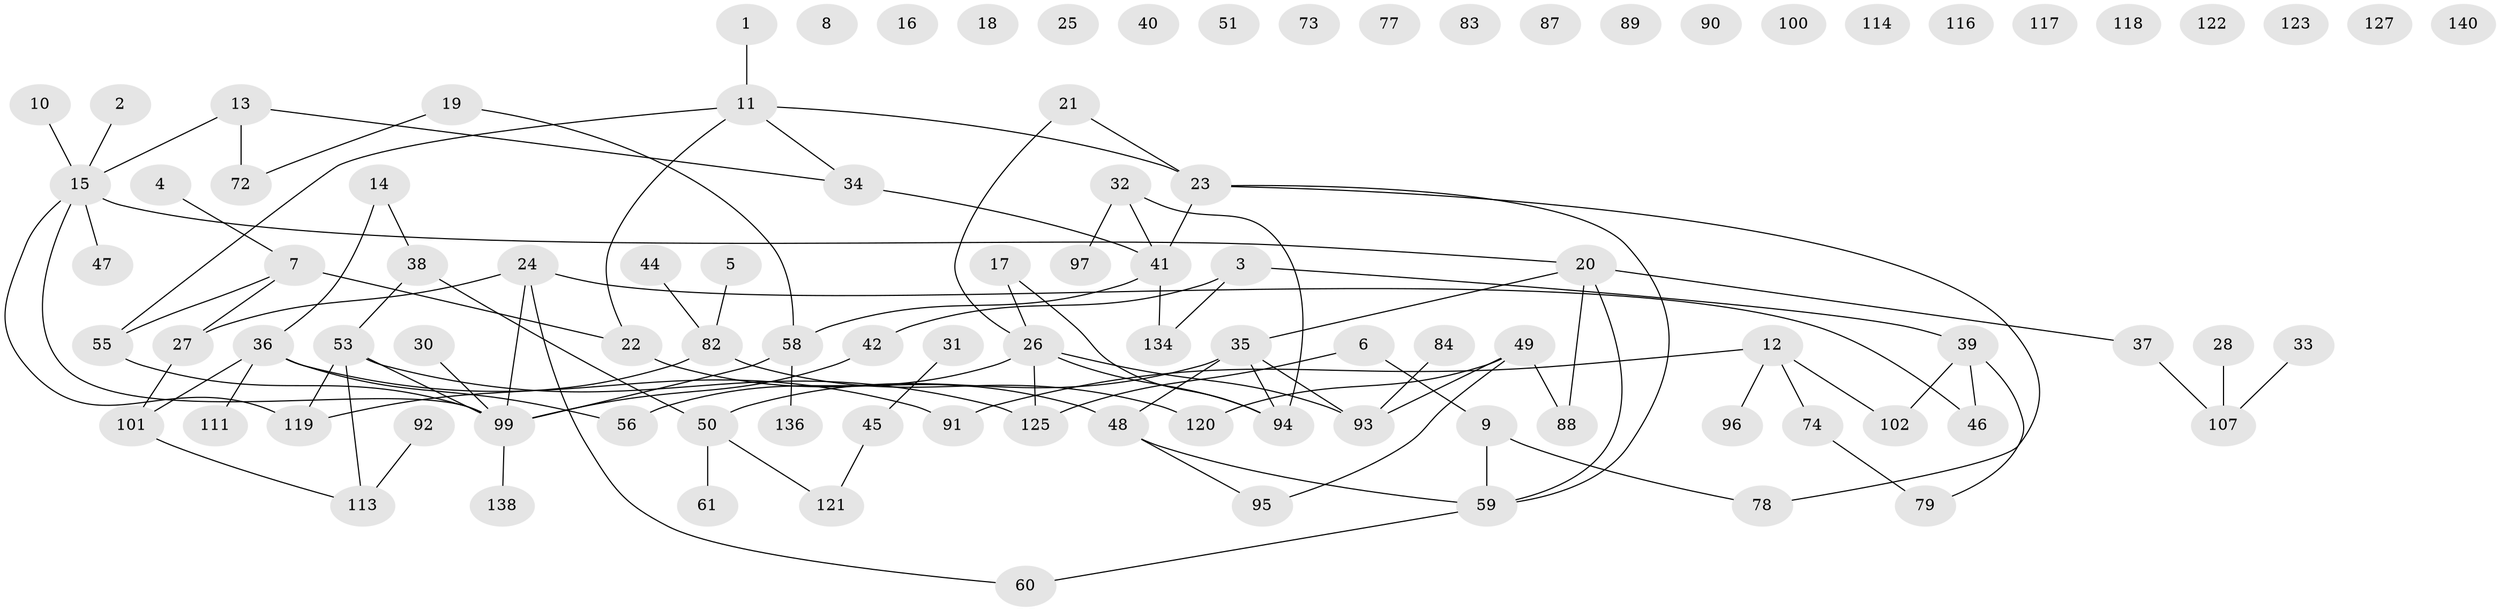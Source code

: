 // Generated by graph-tools (version 1.1) at 2025/23/03/03/25 07:23:29]
// undirected, 98 vertices, 105 edges
graph export_dot {
graph [start="1"]
  node [color=gray90,style=filled];
  1;
  2;
  3;
  4;
  5 [super="+29"];
  6 [super="+128"];
  7 [super="+130"];
  8;
  9 [super="+63"];
  10;
  11 [super="+106"];
  12 [super="+103"];
  13 [super="+65"];
  14 [super="+104"];
  15 [super="+64"];
  16;
  17;
  18;
  19 [super="+76"];
  20 [super="+139"];
  21;
  22 [super="+86"];
  23 [super="+52"];
  24 [super="+43"];
  25;
  26 [super="+62"];
  27 [super="+54"];
  28;
  30;
  31;
  32 [super="+75"];
  33;
  34;
  35 [super="+68"];
  36 [super="+81"];
  37;
  38;
  39 [super="+66"];
  40;
  41 [super="+70"];
  42 [super="+110"];
  44;
  45 [super="+69"];
  46 [super="+71"];
  47 [super="+131"];
  48 [super="+108"];
  49 [super="+80"];
  50 [super="+85"];
  51;
  53 [super="+57"];
  55 [super="+129"];
  56;
  58 [super="+105"];
  59 [super="+67"];
  60;
  61;
  72 [super="+132"];
  73;
  74;
  77;
  78;
  79 [super="+112"];
  82 [super="+133"];
  83;
  84;
  87;
  88;
  89;
  90;
  91 [super="+141"];
  92;
  93 [super="+98"];
  94;
  95;
  96;
  97 [super="+126"];
  99 [super="+109"];
  100;
  101;
  102;
  107 [super="+115"];
  111;
  113 [super="+124"];
  114;
  116;
  117;
  118;
  119;
  120;
  121 [super="+135"];
  122;
  123;
  125;
  127;
  134;
  136 [super="+137"];
  138;
  140;
  1 -- 11;
  2 -- 15;
  3 -- 134;
  3 -- 39;
  3 -- 42;
  4 -- 7;
  5 -- 82;
  6 -- 9;
  6 -- 125;
  7 -- 22;
  7 -- 55;
  7 -- 27;
  9 -- 59;
  9 -- 78;
  10 -- 15;
  11 -- 23;
  11 -- 34;
  11 -- 22;
  11 -- 55;
  12 -- 91;
  12 -- 96;
  12 -- 74;
  12 -- 102;
  13 -- 72;
  13 -- 34;
  13 -- 15;
  14 -- 38;
  14 -- 36;
  15 -- 99;
  15 -- 20;
  15 -- 119;
  15 -- 47;
  17 -- 94;
  17 -- 26;
  19 -- 58;
  19 -- 72;
  20 -- 37;
  20 -- 88;
  20 -- 59;
  20 -- 35;
  21 -- 23;
  21 -- 26;
  22 -- 48;
  23 -- 41;
  23 -- 78;
  23 -- 59;
  24 -- 27 [weight=2];
  24 -- 99;
  24 -- 60;
  24 -- 46;
  26 -- 93;
  26 -- 125;
  26 -- 56;
  26 -- 94;
  27 -- 101;
  28 -- 107;
  30 -- 99;
  31 -- 45;
  32 -- 94;
  32 -- 41;
  32 -- 97;
  33 -- 107;
  34 -- 41;
  35 -- 94;
  35 -- 48;
  35 -- 50;
  35 -- 93;
  36 -- 101;
  36 -- 111;
  36 -- 56;
  36 -- 91;
  37 -- 107;
  38 -- 53;
  38 -- 50;
  39 -- 46;
  39 -- 79;
  39 -- 102;
  41 -- 134;
  41 -- 58;
  42 -- 99;
  44 -- 82;
  45 -- 121;
  48 -- 95;
  48 -- 59;
  49 -- 88;
  49 -- 93;
  49 -- 95;
  49 -- 120;
  50 -- 61;
  50 -- 121;
  53 -- 99;
  53 -- 113;
  53 -- 125;
  53 -- 119;
  55 -- 99;
  58 -- 136;
  58 -- 99;
  59 -- 60;
  74 -- 79;
  82 -- 119;
  82 -- 120;
  84 -- 93;
  92 -- 113;
  99 -- 138;
  101 -- 113;
}

